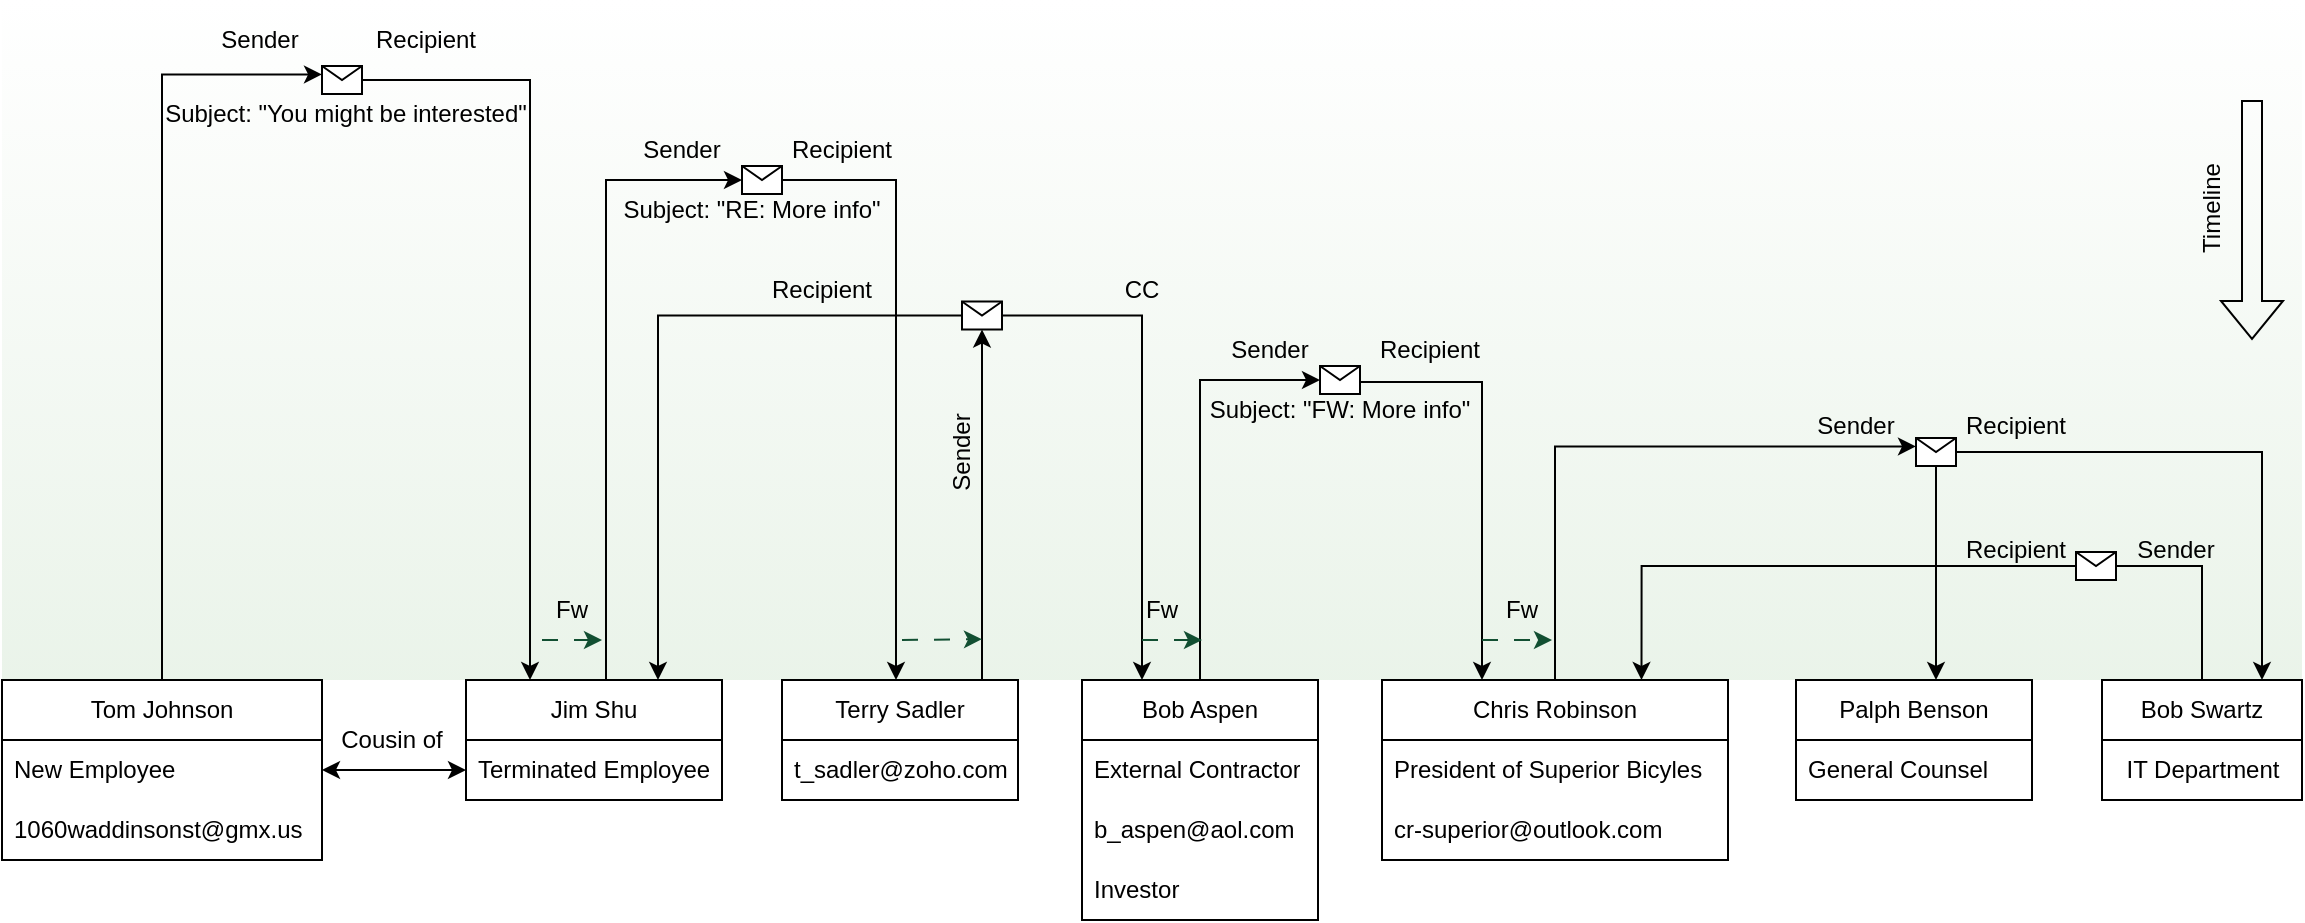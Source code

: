 <mxfile version="21.3.2" type="github">
  <diagram name="Page-1" id="RptxxRhPDnrTedBm8rtr">
    <mxGraphModel dx="3367" dy="1918" grid="1" gridSize="10" guides="1" tooltips="1" connect="1" arrows="1" fold="1" page="1" pageScale="1" pageWidth="850" pageHeight="1100" math="0" shadow="0">
      <root>
        <mxCell id="0" />
        <mxCell id="1" parent="0" />
        <mxCell id="5x7pxwttwpsEM9YVfe3I-78" value="" style="rounded=0;whiteSpace=wrap;html=1;opacity=50;fillColor=#FFFFFF;strokeColor=none;gradientColor=#D5E8D4;movable=0;resizable=0;rotatable=0;deletable=0;editable=0;locked=1;connectable=0;" parent="1" vertex="1">
          <mxGeometry x="-1530" y="-1050" width="1150" height="340" as="geometry" />
        </mxCell>
        <mxCell id="5x7pxwttwpsEM9YVfe3I-60" style="edgeStyle=orthogonalEdgeStyle;rounded=0;orthogonalLoop=1;jettySize=auto;html=1;entryX=0;entryY=0.3;entryDx=0;entryDy=0;exitX=0.5;exitY=0;exitDx=0;exitDy=0;" parent="1" source="zk5Z3QB4ceLemUnF0Lpj-3" target="5x7pxwttwpsEM9YVfe3I-45" edge="1">
          <mxGeometry relative="1" as="geometry">
            <Array as="points">
              <mxPoint x="-1450" y="-1013" />
            </Array>
          </mxGeometry>
        </mxCell>
        <mxCell id="zk5Z3QB4ceLemUnF0Lpj-3" value="Tom Johnson" style="swimlane;fontStyle=0;childLayout=stackLayout;horizontal=1;startSize=30;horizontalStack=0;resizeParent=1;resizeParentMax=0;resizeLast=0;collapsible=1;marginBottom=0;whiteSpace=wrap;html=1;" parent="1" vertex="1">
          <mxGeometry x="-1530" y="-710" width="160" height="90" as="geometry" />
        </mxCell>
        <mxCell id="zk5Z3QB4ceLemUnF0Lpj-4" value="New Employee" style="text;strokeColor=none;fillColor=none;align=left;verticalAlign=middle;spacingLeft=4;spacingRight=4;overflow=hidden;points=[[0,0.5],[1,0.5]];portConstraint=eastwest;rotatable=0;whiteSpace=wrap;html=1;" parent="zk5Z3QB4ceLemUnF0Lpj-3" vertex="1">
          <mxGeometry y="30" width="160" height="30" as="geometry" />
        </mxCell>
        <mxCell id="zk5Z3QB4ceLemUnF0Lpj-5" value="1060waddinsonst@gmx.us" style="text;strokeColor=none;fillColor=none;align=left;verticalAlign=middle;spacingLeft=4;spacingRight=4;overflow=hidden;points=[[0,0.5],[1,0.5]];portConstraint=eastwest;rotatable=0;whiteSpace=wrap;html=1;" parent="zk5Z3QB4ceLemUnF0Lpj-3" vertex="1">
          <mxGeometry y="60" width="160" height="30" as="geometry" />
        </mxCell>
        <mxCell id="zk5Z3QB4ceLemUnF0Lpj-7" value="Jim Shu" style="swimlane;fontStyle=0;childLayout=stackLayout;horizontal=1;startSize=30;horizontalStack=0;resizeParent=1;resizeParentMax=0;resizeLast=0;collapsible=1;marginBottom=0;whiteSpace=wrap;html=1;" parent="1" vertex="1">
          <mxGeometry x="-1298" y="-710" width="128" height="60" as="geometry" />
        </mxCell>
        <mxCell id="zk5Z3QB4ceLemUnF0Lpj-8" value="Terminated Employee" style="text;strokeColor=none;fillColor=none;align=left;verticalAlign=middle;spacingLeft=4;spacingRight=4;overflow=hidden;points=[[0,0.5],[1,0.5]];portConstraint=eastwest;rotatable=0;whiteSpace=wrap;html=1;" parent="zk5Z3QB4ceLemUnF0Lpj-7" vertex="1">
          <mxGeometry y="30" width="128" height="30" as="geometry" />
        </mxCell>
        <mxCell id="zk5Z3QB4ceLemUnF0Lpj-13" value="Cousin of" style="text;html=1;strokeColor=none;fillColor=none;align=center;verticalAlign=middle;whiteSpace=wrap;rounded=0;" parent="1" vertex="1">
          <mxGeometry x="-1365" y="-695" width="60" height="30" as="geometry" />
        </mxCell>
        <mxCell id="5x7pxwttwpsEM9YVfe3I-97" style="edgeStyle=orthogonalEdgeStyle;rounded=0;orthogonalLoop=1;jettySize=auto;html=1;exitX=0.5;exitY=0;exitDx=0;exitDy=0;entryX=0;entryY=0.3;entryDx=0;entryDy=0;" parent="1" source="zk5Z3QB4ceLemUnF0Lpj-16" target="5x7pxwttwpsEM9YVfe3I-96" edge="1">
          <mxGeometry relative="1" as="geometry">
            <Array as="points">
              <mxPoint x="-753" y="-827" />
            </Array>
          </mxGeometry>
        </mxCell>
        <mxCell id="zk5Z3QB4ceLemUnF0Lpj-16" value="Chris Robinson" style="swimlane;fontStyle=0;childLayout=stackLayout;horizontal=1;startSize=30;horizontalStack=0;resizeParent=1;resizeParentMax=0;resizeLast=0;collapsible=1;marginBottom=0;whiteSpace=wrap;html=1;" parent="1" vertex="1">
          <mxGeometry x="-840" y="-710" width="173" height="90" as="geometry" />
        </mxCell>
        <mxCell id="zk5Z3QB4ceLemUnF0Lpj-17" value="President of Superior Bicyles" style="text;strokeColor=none;fillColor=none;align=left;verticalAlign=middle;spacingLeft=4;spacingRight=4;overflow=hidden;points=[[0,0.5],[1,0.5]];portConstraint=eastwest;rotatable=0;whiteSpace=wrap;html=1;" parent="zk5Z3QB4ceLemUnF0Lpj-16" vertex="1">
          <mxGeometry y="30" width="173" height="30" as="geometry" />
        </mxCell>
        <mxCell id="zk5Z3QB4ceLemUnF0Lpj-18" value="cr-superior@outlook.com" style="text;strokeColor=none;fillColor=none;align=left;verticalAlign=middle;spacingLeft=4;spacingRight=4;overflow=hidden;points=[[0,0.5],[1,0.5]];portConstraint=eastwest;rotatable=0;whiteSpace=wrap;html=1;" parent="zk5Z3QB4ceLemUnF0Lpj-16" vertex="1">
          <mxGeometry y="60" width="173" height="30" as="geometry" />
        </mxCell>
        <mxCell id="5x7pxwttwpsEM9YVfe3I-70" style="edgeStyle=orthogonalEdgeStyle;rounded=0;orthogonalLoop=1;jettySize=auto;html=1;exitX=0.5;exitY=0;exitDx=0;exitDy=0;entryX=0;entryY=0.5;entryDx=0;entryDy=0;" parent="1" source="zk5Z3QB4ceLemUnF0Lpj-20" target="5x7pxwttwpsEM9YVfe3I-69" edge="1">
          <mxGeometry relative="1" as="geometry" />
        </mxCell>
        <mxCell id="zk5Z3QB4ceLemUnF0Lpj-20" value="Bob Aspen" style="swimlane;fontStyle=0;childLayout=stackLayout;horizontal=1;startSize=30;horizontalStack=0;resizeParent=1;resizeParentMax=0;resizeLast=0;collapsible=1;marginBottom=0;whiteSpace=wrap;html=1;" parent="1" vertex="1">
          <mxGeometry x="-990" y="-710" width="118" height="120" as="geometry" />
        </mxCell>
        <mxCell id="zk5Z3QB4ceLemUnF0Lpj-21" value="External Contractor" style="text;strokeColor=none;fillColor=none;align=left;verticalAlign=middle;spacingLeft=4;spacingRight=4;overflow=hidden;points=[[0,0.5],[1,0.5]];portConstraint=eastwest;rotatable=0;whiteSpace=wrap;html=1;" parent="zk5Z3QB4ceLemUnF0Lpj-20" vertex="1">
          <mxGeometry y="30" width="118" height="30" as="geometry" />
        </mxCell>
        <mxCell id="zk5Z3QB4ceLemUnF0Lpj-22" value="b_aspen@aol.com" style="text;strokeColor=none;fillColor=none;align=left;verticalAlign=middle;spacingLeft=4;spacingRight=4;overflow=hidden;points=[[0,0.5],[1,0.5]];portConstraint=eastwest;rotatable=0;whiteSpace=wrap;html=1;" parent="zk5Z3QB4ceLemUnF0Lpj-20" vertex="1">
          <mxGeometry y="60" width="118" height="30" as="geometry" />
        </mxCell>
        <mxCell id="zk5Z3QB4ceLemUnF0Lpj-23" value="Investor" style="text;strokeColor=none;fillColor=none;align=left;verticalAlign=middle;spacingLeft=4;spacingRight=4;overflow=hidden;points=[[0,0.5],[1,0.5]];portConstraint=eastwest;rotatable=0;whiteSpace=wrap;html=1;" parent="zk5Z3QB4ceLemUnF0Lpj-20" vertex="1">
          <mxGeometry y="90" width="118" height="30" as="geometry" />
        </mxCell>
        <mxCell id="zk5Z3QB4ceLemUnF0Lpj-24" value="Palph Benson" style="swimlane;fontStyle=0;childLayout=stackLayout;horizontal=1;startSize=30;horizontalStack=0;resizeParent=1;resizeParentMax=0;resizeLast=0;collapsible=1;marginBottom=0;whiteSpace=wrap;html=1;" parent="1" vertex="1">
          <mxGeometry x="-633" y="-710" width="118" height="60" as="geometry" />
        </mxCell>
        <mxCell id="zk5Z3QB4ceLemUnF0Lpj-25" value="General Counsel&amp;nbsp;" style="text;strokeColor=none;fillColor=none;align=left;verticalAlign=middle;spacingLeft=4;spacingRight=4;overflow=hidden;points=[[0,0.5],[1,0.5]];portConstraint=eastwest;rotatable=0;whiteSpace=wrap;html=1;" parent="zk5Z3QB4ceLemUnF0Lpj-24" vertex="1">
          <mxGeometry y="30" width="118" height="30" as="geometry" />
        </mxCell>
        <mxCell id="5x7pxwttwpsEM9YVfe3I-62" style="edgeStyle=orthogonalEdgeStyle;rounded=0;orthogonalLoop=1;jettySize=auto;html=1;entryX=0.5;entryY=1;entryDx=0;entryDy=0;" parent="1" source="zk5Z3QB4ceLemUnF0Lpj-28" target="5x7pxwttwpsEM9YVfe3I-42" edge="1">
          <mxGeometry relative="1" as="geometry">
            <Array as="points">
              <mxPoint x="-1040" y="-870" />
              <mxPoint x="-1040" y="-870" />
            </Array>
          </mxGeometry>
        </mxCell>
        <mxCell id="zk5Z3QB4ceLemUnF0Lpj-28" value="Terry Sadler" style="swimlane;fontStyle=0;childLayout=stackLayout;horizontal=1;startSize=30;horizontalStack=0;resizeParent=1;resizeParentMax=0;resizeLast=0;collapsible=1;marginBottom=0;whiteSpace=wrap;html=1;" parent="1" vertex="1">
          <mxGeometry x="-1140" y="-710" width="118" height="60" as="geometry" />
        </mxCell>
        <mxCell id="zk5Z3QB4ceLemUnF0Lpj-30" value="t_sadler@zoho.com" style="text;strokeColor=none;fillColor=none;align=left;verticalAlign=middle;spacingLeft=4;spacingRight=4;overflow=hidden;points=[[0,0.5],[1,0.5]];portConstraint=eastwest;rotatable=0;whiteSpace=wrap;html=1;" parent="zk5Z3QB4ceLemUnF0Lpj-28" vertex="1">
          <mxGeometry y="30" width="118" height="30" as="geometry" />
        </mxCell>
        <mxCell id="5x7pxwttwpsEM9YVfe3I-100" style="edgeStyle=orthogonalEdgeStyle;rounded=0;orthogonalLoop=1;jettySize=auto;html=1;exitX=0;exitY=0.5;exitDx=0;exitDy=0;entryX=0.75;entryY=0;entryDx=0;entryDy=0;" parent="1" source="5x7pxwttwpsEM9YVfe3I-101" target="zk5Z3QB4ceLemUnF0Lpj-16" edge="1">
          <mxGeometry relative="1" as="geometry">
            <Array as="points">
              <mxPoint x="-710" y="-767" />
            </Array>
          </mxGeometry>
        </mxCell>
        <mxCell id="zk5Z3QB4ceLemUnF0Lpj-32" value="Bob Swartz" style="swimlane;fontStyle=0;childLayout=stackLayout;horizontal=1;startSize=30;horizontalStack=0;resizeParent=1;resizeParentMax=0;resizeLast=0;collapsible=1;marginBottom=0;whiteSpace=wrap;html=1;" parent="1" vertex="1">
          <mxGeometry x="-480" y="-710" width="100" height="60" as="geometry" />
        </mxCell>
        <mxCell id="TtXoglSK-7i6f6xLYCJo-8" value="IT Department" style="text;html=1;align=center;verticalAlign=middle;resizable=0;points=[];autosize=1;strokeColor=none;fillColor=none;" vertex="1" parent="zk5Z3QB4ceLemUnF0Lpj-32">
          <mxGeometry y="30" width="100" height="30" as="geometry" />
        </mxCell>
        <mxCell id="5x7pxwttwpsEM9YVfe3I-28" value="" style="edgeStyle=orthogonalEdgeStyle;rounded=0;orthogonalLoop=1;jettySize=auto;html=1;entryX=0;entryY=0.5;entryDx=0;entryDy=0;exitX=0.5;exitY=0;exitDx=0;exitDy=0;" parent="1" source="zk5Z3QB4ceLemUnF0Lpj-7" target="5x7pxwttwpsEM9YVfe3I-27" edge="1">
          <mxGeometry relative="1" as="geometry">
            <mxPoint x="-1220" y="-759" as="sourcePoint" />
            <mxPoint x="-597" y="-1061" as="targetPoint" />
            <Array as="points">
              <mxPoint x="-1228" y="-960" />
            </Array>
          </mxGeometry>
        </mxCell>
        <mxCell id="5x7pxwttwpsEM9YVfe3I-59" style="edgeStyle=orthogonalEdgeStyle;rounded=0;orthogonalLoop=1;jettySize=auto;html=1;" parent="1" source="5x7pxwttwpsEM9YVfe3I-27" edge="1">
          <mxGeometry relative="1" as="geometry">
            <mxPoint x="-1083" y="-710" as="targetPoint" />
            <Array as="points">
              <mxPoint x="-1083" y="-960" />
            </Array>
          </mxGeometry>
        </mxCell>
        <mxCell id="5x7pxwttwpsEM9YVfe3I-27" value="" style="shape=message;html=1;outlineConnect=0;movable=1;resizable=1;rotatable=1;deletable=1;editable=1;locked=0;connectable=1;" parent="1" vertex="1">
          <mxGeometry x="-1160" y="-967.0" width="20" height="14" as="geometry" />
        </mxCell>
        <mxCell id="5x7pxwttwpsEM9YVfe3I-65" style="edgeStyle=orthogonalEdgeStyle;rounded=0;orthogonalLoop=1;jettySize=auto;html=1;entryX=0.75;entryY=0;entryDx=0;entryDy=0;" parent="1" source="5x7pxwttwpsEM9YVfe3I-42" target="zk5Z3QB4ceLemUnF0Lpj-7" edge="1">
          <mxGeometry relative="1" as="geometry" />
        </mxCell>
        <mxCell id="5x7pxwttwpsEM9YVfe3I-66" style="edgeStyle=orthogonalEdgeStyle;rounded=0;orthogonalLoop=1;jettySize=auto;html=1;entryX=0.25;entryY=0;entryDx=0;entryDy=0;" parent="1" source="5x7pxwttwpsEM9YVfe3I-42" target="zk5Z3QB4ceLemUnF0Lpj-20" edge="1">
          <mxGeometry relative="1" as="geometry">
            <mxPoint x="-880" y="-757" as="targetPoint" />
            <Array as="points">
              <mxPoint x="-960" y="-892" />
              <mxPoint x="-960" y="-710" />
            </Array>
          </mxGeometry>
        </mxCell>
        <mxCell id="5x7pxwttwpsEM9YVfe3I-42" value="" style="shape=message;html=1;outlineConnect=0;movable=1;resizable=1;rotatable=1;deletable=1;editable=1;locked=0;connectable=1;" parent="1" vertex="1">
          <mxGeometry x="-1050" y="-899.23" width="20" height="14" as="geometry" />
        </mxCell>
        <mxCell id="5x7pxwttwpsEM9YVfe3I-61" style="edgeStyle=orthogonalEdgeStyle;rounded=0;orthogonalLoop=1;jettySize=auto;html=1;entryX=0.25;entryY=0;entryDx=0;entryDy=0;" parent="1" source="5x7pxwttwpsEM9YVfe3I-45" target="zk5Z3QB4ceLemUnF0Lpj-7" edge="1">
          <mxGeometry relative="1" as="geometry">
            <mxPoint x="-1255" y="-759" as="targetPoint" />
          </mxGeometry>
        </mxCell>
        <mxCell id="5x7pxwttwpsEM9YVfe3I-45" value="" style="shape=message;html=1;outlineConnect=0;movable=1;resizable=1;rotatable=1;deletable=1;editable=1;locked=0;connectable=1;" parent="1" vertex="1">
          <mxGeometry x="-1370" y="-1017.0" width="20" height="14" as="geometry" />
        </mxCell>
        <mxCell id="5x7pxwttwpsEM9YVfe3I-63" value="Sender" style="text;html=1;strokeColor=none;fillColor=none;align=center;verticalAlign=middle;whiteSpace=wrap;rounded=0;rotation=-90;" parent="1" vertex="1">
          <mxGeometry x="-1080" y="-839" width="60" height="30" as="geometry" />
        </mxCell>
        <mxCell id="5x7pxwttwpsEM9YVfe3I-67" value="Recipient" style="text;html=1;strokeColor=none;fillColor=none;align=center;verticalAlign=middle;whiteSpace=wrap;rounded=0;" parent="1" vertex="1">
          <mxGeometry x="-1150" y="-920" width="60" height="30" as="geometry" />
        </mxCell>
        <mxCell id="5x7pxwttwpsEM9YVfe3I-71" style="edgeStyle=orthogonalEdgeStyle;rounded=0;orthogonalLoop=1;jettySize=auto;html=1;" parent="1" source="5x7pxwttwpsEM9YVfe3I-69" edge="1">
          <mxGeometry relative="1" as="geometry">
            <Array as="points">
              <mxPoint x="-790" y="-859" />
              <mxPoint x="-790" y="-710" />
            </Array>
            <mxPoint x="-790" y="-710" as="targetPoint" />
          </mxGeometry>
        </mxCell>
        <mxCell id="5x7pxwttwpsEM9YVfe3I-80" value="" style="group" parent="1" vertex="1" connectable="0">
          <mxGeometry x="-440" y="-1000" width="35" height="120" as="geometry" />
        </mxCell>
        <mxCell id="5x7pxwttwpsEM9YVfe3I-55" value="" style="shape=flexArrow;endArrow=classic;html=1;rounded=0;" parent="5x7pxwttwpsEM9YVfe3I-80" edge="1">
          <mxGeometry width="50" height="50" relative="1" as="geometry">
            <mxPoint x="35" as="sourcePoint" />
            <mxPoint x="35" y="120" as="targetPoint" />
          </mxGeometry>
        </mxCell>
        <mxCell id="5x7pxwttwpsEM9YVfe3I-56" value="Timeline" style="text;html=1;strokeColor=none;fillColor=none;align=center;verticalAlign=middle;whiteSpace=wrap;rounded=0;rotation=-90;" parent="5x7pxwttwpsEM9YVfe3I-80" vertex="1">
          <mxGeometry x="-20" y="39" width="70" height="30" as="geometry" />
        </mxCell>
        <mxCell id="5x7pxwttwpsEM9YVfe3I-86" style="edgeStyle=orthogonalEdgeStyle;rounded=0;orthogonalLoop=1;jettySize=auto;html=1;exitX=0.5;exitY=1;exitDx=0;exitDy=0;" parent="1" source="5x7pxwttwpsEM9YVfe3I-27" target="5x7pxwttwpsEM9YVfe3I-27" edge="1">
          <mxGeometry relative="1" as="geometry" />
        </mxCell>
        <mxCell id="5x7pxwttwpsEM9YVfe3I-87" value="CC" style="text;html=1;strokeColor=none;fillColor=none;align=center;verticalAlign=middle;whiteSpace=wrap;rounded=0;" parent="1" vertex="1">
          <mxGeometry x="-990" y="-920" width="60" height="30" as="geometry" />
        </mxCell>
        <mxCell id="5x7pxwttwpsEM9YVfe3I-89" value="" style="endArrow=classic;html=1;rounded=0;dashed=1;dashPattern=8 8;strokeColor=#124f32;" parent="1" edge="1">
          <mxGeometry width="50" height="50" relative="1" as="geometry">
            <mxPoint x="-1260" y="-730" as="sourcePoint" />
            <mxPoint x="-1230" y="-730" as="targetPoint" />
          </mxGeometry>
        </mxCell>
        <mxCell id="5x7pxwttwpsEM9YVfe3I-91" value="" style="endArrow=classic;html=1;rounded=0;dashed=1;dashPattern=8 8;strokeColor=#124f32;" parent="1" edge="1">
          <mxGeometry width="50" height="50" relative="1" as="geometry">
            <mxPoint x="-1080" y="-730" as="sourcePoint" />
            <mxPoint x="-1040" y="-730.4" as="targetPoint" />
          </mxGeometry>
        </mxCell>
        <mxCell id="5x7pxwttwpsEM9YVfe3I-92" value="" style="endArrow=classic;html=1;rounded=0;dashed=1;dashPattern=8 8;strokeColor=#124f32;" parent="1" edge="1">
          <mxGeometry width="50" height="50" relative="1" as="geometry">
            <mxPoint x="-960" y="-730" as="sourcePoint" />
            <mxPoint x="-930" y="-730" as="targetPoint" />
          </mxGeometry>
        </mxCell>
        <mxCell id="5x7pxwttwpsEM9YVfe3I-93" value="Fw" style="text;html=1;strokeColor=none;fillColor=none;align=center;verticalAlign=middle;whiteSpace=wrap;rounded=0;" parent="1" vertex="1">
          <mxGeometry x="-1275" y="-760" width="60" height="30" as="geometry" />
        </mxCell>
        <mxCell id="5x7pxwttwpsEM9YVfe3I-95" value="Fw" style="text;html=1;strokeColor=none;fillColor=none;align=center;verticalAlign=middle;whiteSpace=wrap;rounded=0;" parent="1" vertex="1">
          <mxGeometry x="-980" y="-760" width="60" height="30" as="geometry" />
        </mxCell>
        <mxCell id="5x7pxwttwpsEM9YVfe3I-98" style="edgeStyle=orthogonalEdgeStyle;rounded=0;orthogonalLoop=1;jettySize=auto;html=1;" parent="1" source="5x7pxwttwpsEM9YVfe3I-96" edge="1">
          <mxGeometry relative="1" as="geometry">
            <Array as="points">
              <mxPoint x="-563" y="-710" />
            </Array>
            <mxPoint x="-563" y="-710" as="targetPoint" />
          </mxGeometry>
        </mxCell>
        <mxCell id="5x7pxwttwpsEM9YVfe3I-99" style="edgeStyle=orthogonalEdgeStyle;rounded=0;orthogonalLoop=1;jettySize=auto;html=1;" parent="1" source="5x7pxwttwpsEM9YVfe3I-96" edge="1">
          <mxGeometry relative="1" as="geometry">
            <mxPoint x="-400" y="-710" as="targetPoint" />
            <Array as="points">
              <mxPoint x="-400" y="-824" />
              <mxPoint x="-400" y="-710" />
            </Array>
          </mxGeometry>
        </mxCell>
        <mxCell id="5x7pxwttwpsEM9YVfe3I-96" value="" style="shape=message;html=1;outlineConnect=0;movable=1;resizable=1;rotatable=1;deletable=1;editable=1;locked=0;connectable=1;" parent="1" vertex="1">
          <mxGeometry x="-573" y="-831.0" width="20" height="14" as="geometry" />
        </mxCell>
        <mxCell id="TtXoglSK-7i6f6xLYCJo-6" style="edgeStyle=orthogonalEdgeStyle;rounded=0;orthogonalLoop=1;jettySize=auto;html=1;entryX=0.5;entryY=0;entryDx=0;entryDy=0;endArrow=none;endFill=0;" edge="1" parent="1" source="5x7pxwttwpsEM9YVfe3I-101" target="zk5Z3QB4ceLemUnF0Lpj-32">
          <mxGeometry relative="1" as="geometry">
            <Array as="points">
              <mxPoint x="-430" y="-767" />
            </Array>
          </mxGeometry>
        </mxCell>
        <mxCell id="5x7pxwttwpsEM9YVfe3I-101" value="" style="shape=message;html=1;outlineConnect=0;movable=1;resizable=1;rotatable=1;deletable=1;editable=1;locked=0;connectable=1;" parent="1" vertex="1">
          <mxGeometry x="-493" y="-774.0" width="20" height="14" as="geometry" />
        </mxCell>
        <mxCell id="5x7pxwttwpsEM9YVfe3I-103" value="" style="group" parent="1" vertex="1" connectable="0">
          <mxGeometry x="-1458" y="-1045" width="200" height="67" as="geometry" />
        </mxCell>
        <mxCell id="5x7pxwttwpsEM9YVfe3I-48" value="Sender" style="text;html=1;strokeColor=none;fillColor=none;align=center;verticalAlign=middle;whiteSpace=wrap;rounded=0;" parent="5x7pxwttwpsEM9YVfe3I-103" vertex="1">
          <mxGeometry x="27" width="60" height="30" as="geometry" />
        </mxCell>
        <mxCell id="5x7pxwttwpsEM9YVfe3I-49" value="Recipient" style="text;html=1;strokeColor=none;fillColor=none;align=center;verticalAlign=middle;whiteSpace=wrap;rounded=0;" parent="5x7pxwttwpsEM9YVfe3I-103" vertex="1">
          <mxGeometry x="110" width="60" height="30" as="geometry" />
        </mxCell>
        <mxCell id="5x7pxwttwpsEM9YVfe3I-51" value="Subject: &quot;You might be interested&quot;" style="text;html=1;strokeColor=none;fillColor=none;align=center;verticalAlign=middle;whiteSpace=wrap;rounded=0;" parent="5x7pxwttwpsEM9YVfe3I-103" vertex="1">
          <mxGeometry y="37" width="200" height="30" as="geometry" />
        </mxCell>
        <mxCell id="5x7pxwttwpsEM9YVfe3I-104" value="" style="group" parent="1" vertex="1" connectable="0">
          <mxGeometry x="-1230" y="-990" width="150" height="60" as="geometry" />
        </mxCell>
        <mxCell id="5x7pxwttwpsEM9YVfe3I-53" value="Sender" style="text;html=1;strokeColor=none;fillColor=none;align=center;verticalAlign=middle;whiteSpace=wrap;rounded=0;" parent="5x7pxwttwpsEM9YVfe3I-104" vertex="1">
          <mxGeometry x="10" width="60" height="30" as="geometry" />
        </mxCell>
        <mxCell id="5x7pxwttwpsEM9YVfe3I-54" value="Recipient" style="text;html=1;strokeColor=none;fillColor=none;align=center;verticalAlign=middle;whiteSpace=wrap;rounded=0;" parent="5x7pxwttwpsEM9YVfe3I-104" vertex="1">
          <mxGeometry x="90" width="60" height="30" as="geometry" />
        </mxCell>
        <mxCell id="5x7pxwttwpsEM9YVfe3I-68" value="Subject: &quot;RE: More info&quot;" style="text;html=1;strokeColor=none;fillColor=none;align=center;verticalAlign=middle;whiteSpace=wrap;rounded=0;" parent="5x7pxwttwpsEM9YVfe3I-104" vertex="1">
          <mxGeometry y="30" width="150" height="30" as="geometry" />
        </mxCell>
        <mxCell id="5x7pxwttwpsEM9YVfe3I-108" value="" style="group" parent="1" vertex="1" connectable="0">
          <mxGeometry x="-946" y="-890" width="170" height="60" as="geometry" />
        </mxCell>
        <mxCell id="5x7pxwttwpsEM9YVfe3I-72" value="Sender" style="text;html=1;strokeColor=none;fillColor=none;align=center;verticalAlign=middle;whiteSpace=wrap;rounded=0;" parent="5x7pxwttwpsEM9YVfe3I-108" vertex="1">
          <mxGeometry x="20" width="60" height="30" as="geometry" />
        </mxCell>
        <mxCell id="5x7pxwttwpsEM9YVfe3I-73" value="Recipient" style="text;html=1;strokeColor=none;fillColor=none;align=center;verticalAlign=middle;whiteSpace=wrap;rounded=0;" parent="5x7pxwttwpsEM9YVfe3I-108" vertex="1">
          <mxGeometry x="100" width="60" height="30" as="geometry" />
        </mxCell>
        <mxCell id="5x7pxwttwpsEM9YVfe3I-74" value="Subject: &quot;FW: More info&quot;" style="text;html=1;strokeColor=none;fillColor=none;align=center;verticalAlign=middle;whiteSpace=wrap;rounded=0;" parent="5x7pxwttwpsEM9YVfe3I-108" vertex="1">
          <mxGeometry y="30" width="170" height="30" as="geometry" />
        </mxCell>
        <mxCell id="5x7pxwttwpsEM9YVfe3I-69" value="" style="shape=message;html=1;outlineConnect=0;movable=1;resizable=1;rotatable=1;deletable=1;editable=1;locked=0;connectable=1;" parent="5x7pxwttwpsEM9YVfe3I-108" vertex="1">
          <mxGeometry x="75" y="23.0" width="20" height="14" as="geometry" />
        </mxCell>
        <mxCell id="5x7pxwttwpsEM9YVfe3I-111" value="Sender" style="text;html=1;strokeColor=none;fillColor=none;align=center;verticalAlign=middle;whiteSpace=wrap;rounded=0;" parent="1" vertex="1">
          <mxGeometry x="-633" y="-852.23" width="60" height="30" as="geometry" />
        </mxCell>
        <mxCell id="5x7pxwttwpsEM9YVfe3I-112" value="Recipient" style="text;html=1;strokeColor=none;fillColor=none;align=center;verticalAlign=middle;whiteSpace=wrap;rounded=0;" parent="1" vertex="1">
          <mxGeometry x="-553" y="-852.23" width="60" height="30" as="geometry" />
        </mxCell>
        <mxCell id="5x7pxwttwpsEM9YVfe3I-114" value="Sender" style="text;html=1;strokeColor=none;fillColor=none;align=center;verticalAlign=middle;whiteSpace=wrap;rounded=0;" parent="1" vertex="1">
          <mxGeometry x="-473" y="-790" width="60" height="30" as="geometry" />
        </mxCell>
        <mxCell id="5x7pxwttwpsEM9YVfe3I-115" value="Recipient" style="text;html=1;strokeColor=none;fillColor=none;align=center;verticalAlign=middle;whiteSpace=wrap;rounded=0;" parent="1" vertex="1">
          <mxGeometry x="-553" y="-790" width="60" height="30" as="geometry" />
        </mxCell>
        <mxCell id="5x7pxwttwpsEM9YVfe3I-117" value="" style="endArrow=classic;html=1;rounded=0;dashed=1;dashPattern=8 8;strokeColor=#124f32;entryX=0.75;entryY=1;entryDx=0;entryDy=0;" parent="1" edge="1" target="5x7pxwttwpsEM9YVfe3I-118">
          <mxGeometry width="50" height="50" relative="1" as="geometry">
            <mxPoint x="-790" y="-730" as="sourcePoint" />
            <mxPoint x="-750" y="-730" as="targetPoint" />
          </mxGeometry>
        </mxCell>
        <mxCell id="5x7pxwttwpsEM9YVfe3I-118" value="Fw" style="text;html=1;strokeColor=none;fillColor=none;align=center;verticalAlign=middle;whiteSpace=wrap;rounded=0;" parent="1" vertex="1">
          <mxGeometry x="-800" y="-760" width="60" height="30" as="geometry" />
        </mxCell>
        <mxCell id="TtXoglSK-7i6f6xLYCJo-1" style="edgeStyle=orthogonalEdgeStyle;rounded=0;orthogonalLoop=1;jettySize=auto;html=1;entryX=1;entryY=0.5;entryDx=0;entryDy=0;startArrow=classic;startFill=1;" edge="1" parent="1" source="zk5Z3QB4ceLemUnF0Lpj-8" target="zk5Z3QB4ceLemUnF0Lpj-4">
          <mxGeometry relative="1" as="geometry" />
        </mxCell>
      </root>
    </mxGraphModel>
  </diagram>
</mxfile>
